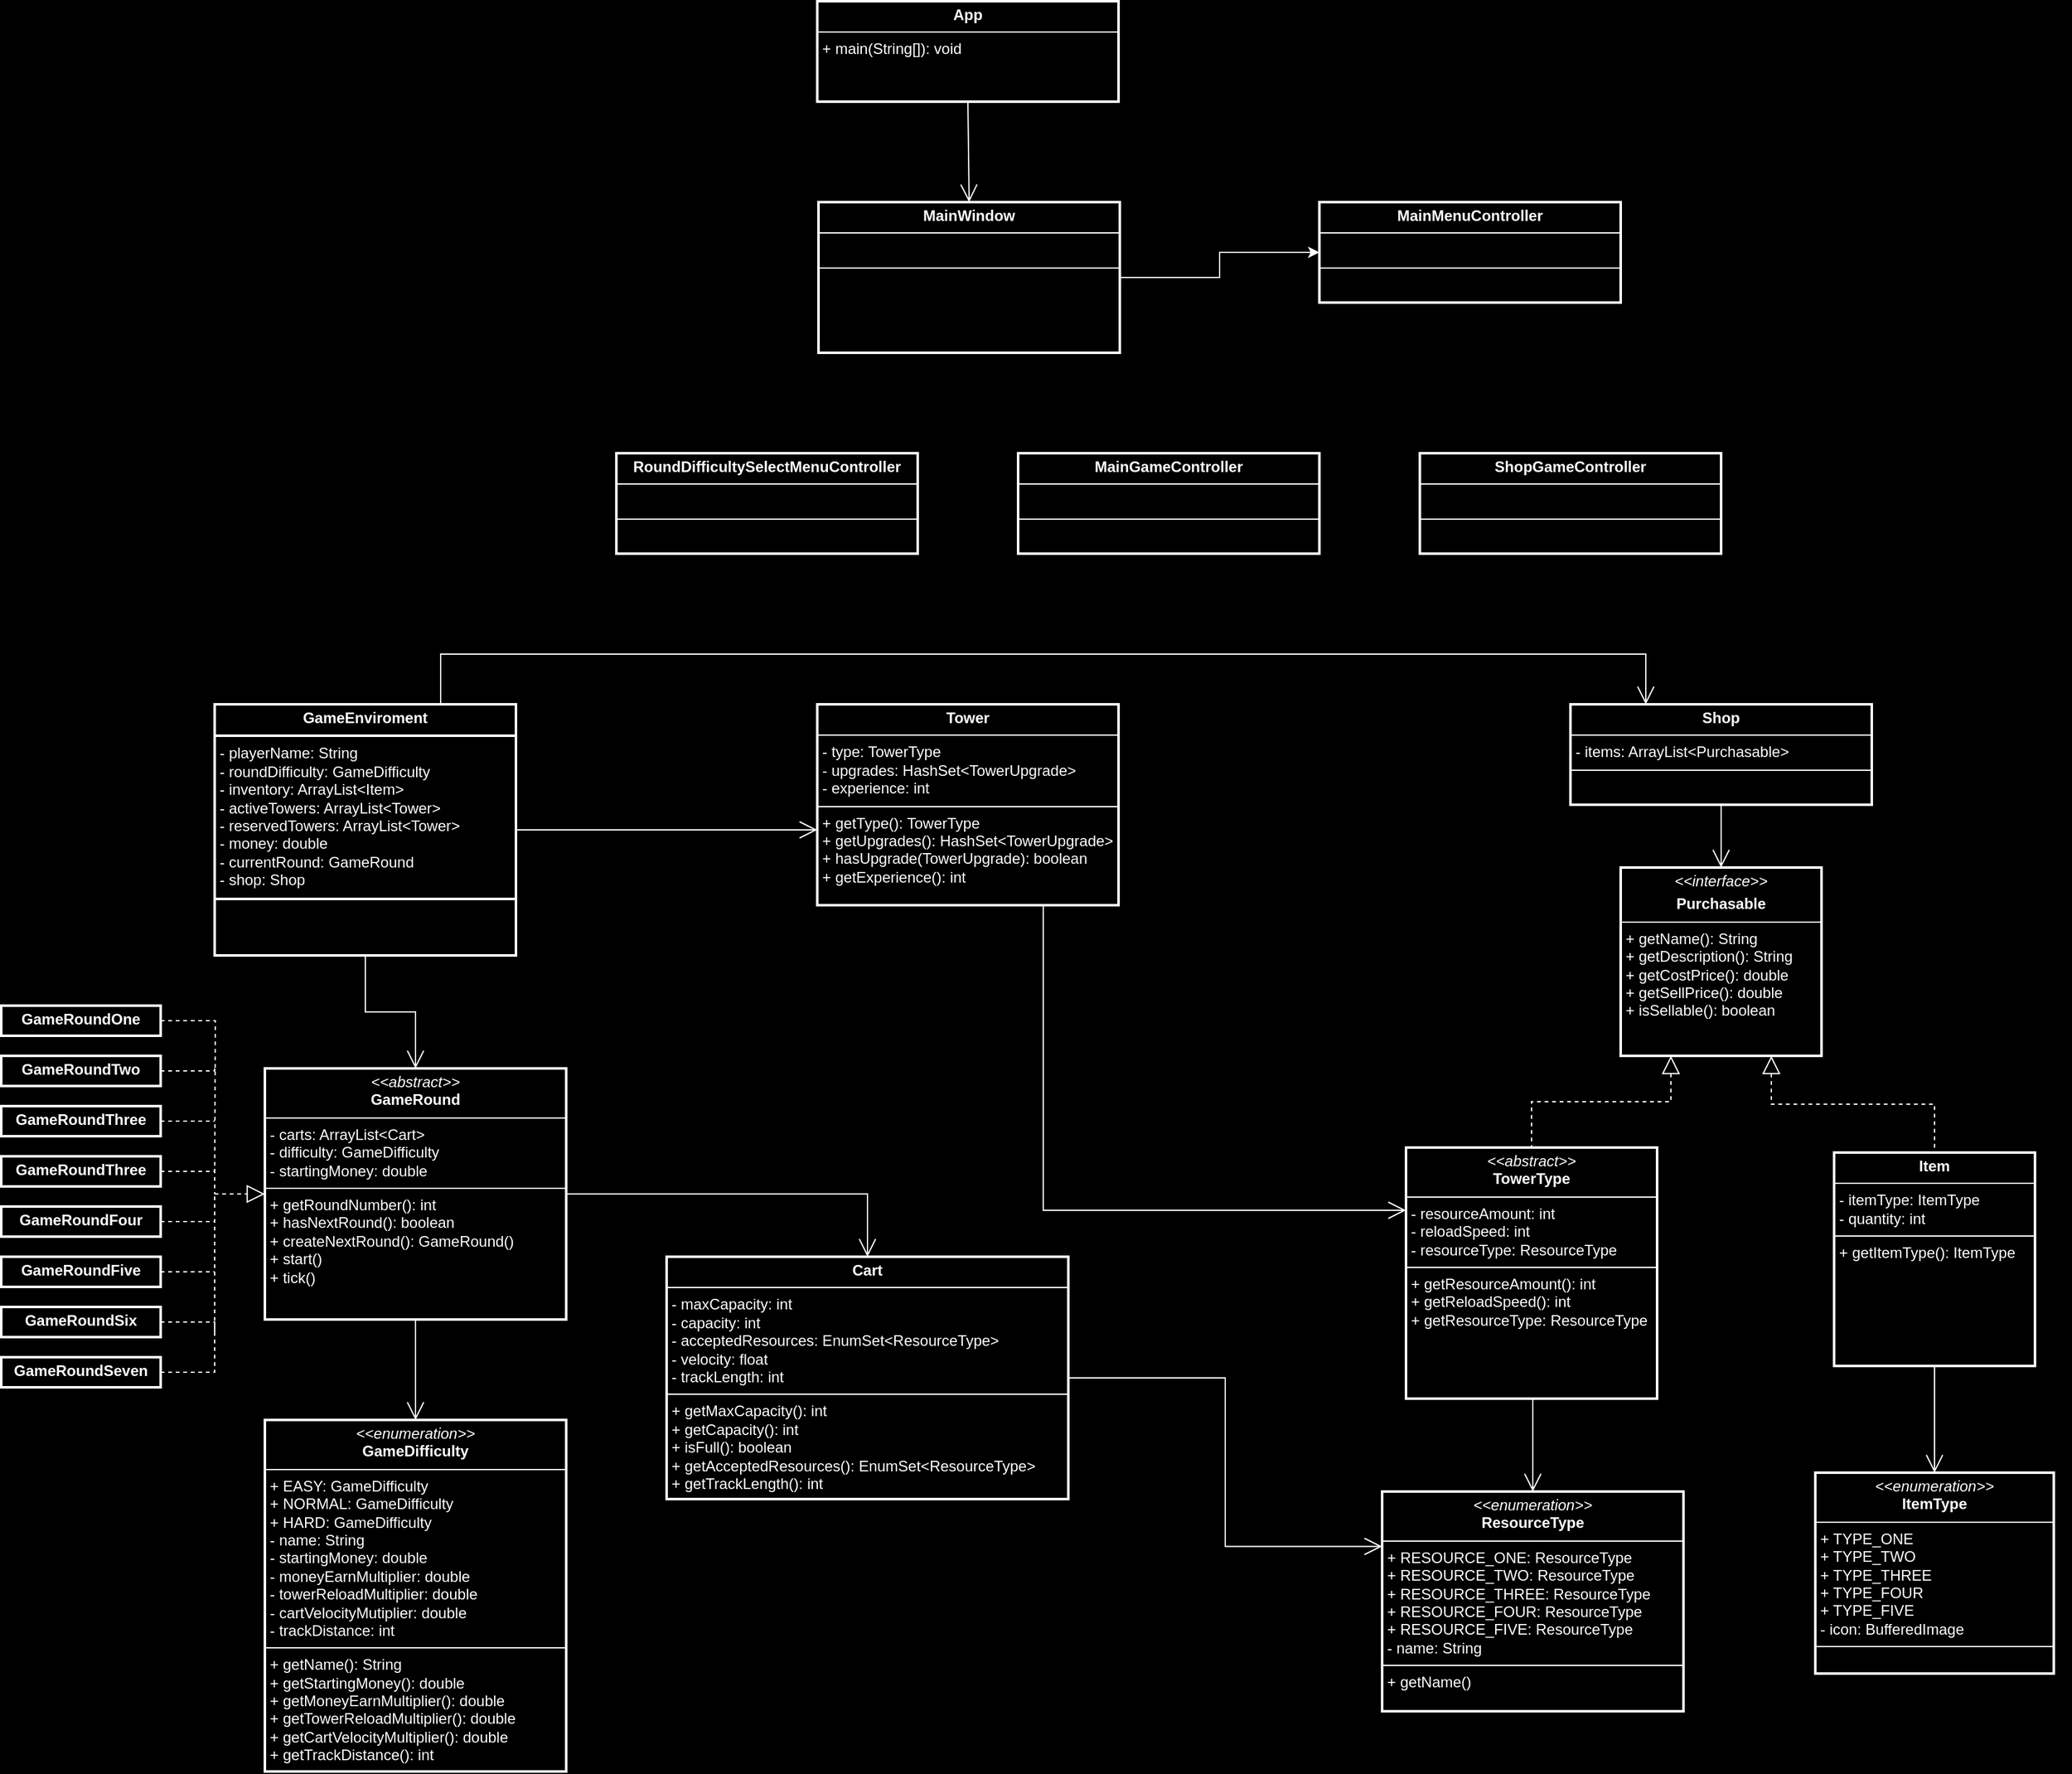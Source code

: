 <mxfile version="24.2.1" type="device">
  <diagram name="Page-1" id="peT0Tku6k0CXOl4bbgea">
    <mxGraphModel dx="1434" dy="1186" grid="1" gridSize="10" guides="0" tooltips="1" connect="1" arrows="1" fold="1" page="0" pageScale="1" pageWidth="1654" pageHeight="1169" background="#000000" math="0" shadow="0">
      <root>
        <mxCell id="0" />
        <mxCell id="1" parent="0" />
        <mxCell id="YYHcGzh3mQ78TLflmlGY-2" style="edgeStyle=orthogonalEdgeStyle;rounded=0;orthogonalLoop=1;jettySize=auto;html=1;exitX=1;exitY=0.5;exitDx=0;exitDy=0;entryX=0;entryY=0.5;entryDx=0;entryDy=0;strokeColor=#FFFFFF;" edge="1" parent="1" source="ILToKURg6AyfO6B2Wtye-4" target="fj_ThK01r2m-MzO2AXcp-57">
          <mxGeometry relative="1" as="geometry">
            <mxPoint x="1188" y="-155" as="targetPoint" />
          </mxGeometry>
        </mxCell>
        <mxCell id="ILToKURg6AyfO6B2Wtye-4" value="&lt;p style=&quot;margin:0px;margin-top:4px;text-align:center;&quot;&gt;&lt;b&gt;MainWindow&lt;/b&gt;&lt;/p&gt;&lt;hr style=&quot;border-style:solid;&quot; size=&quot;1&quot;&gt;&lt;p style=&quot;margin:0px;margin-left:4px;&quot;&gt;&lt;br&gt;&lt;/p&gt;&lt;hr style=&quot;border-style:solid;&quot; size=&quot;1&quot;&gt;&lt;p style=&quot;margin:0px;margin-left:4px;&quot;&gt;&lt;br&gt;&lt;/p&gt;" style="verticalAlign=top;align=left;overflow=fill;html=1;whiteSpace=wrap;labelBackgroundColor=none;fillColor=none;fontColor=#FFFFFF;strokeColor=#FFFFFF;strokeWidth=2;" parent="1" vertex="1">
          <mxGeometry x="841" y="-200" width="240" height="120" as="geometry" />
        </mxCell>
        <mxCell id="ILToKURg6AyfO6B2Wtye-16" value="&lt;p style=&quot;margin:0px;margin-top:4px;text-align:center;&quot;&gt;&lt;i&gt;&amp;lt;&amp;lt;abstract&amp;gt;&amp;gt;&lt;/i&gt;&lt;br&gt;&lt;b&gt;TowerType&lt;/b&gt;&lt;/p&gt;&lt;hr style=&quot;border-style:solid;&quot; size=&quot;1&quot;&gt;&lt;p style=&quot;margin: 0px 0px 0px 4px;&quot;&gt;- resourceAmount: int&lt;/p&gt;&lt;p style=&quot;margin: 0px 0px 0px 4px;&quot;&gt;- reloadSpeed: int&lt;/p&gt;&lt;p style=&quot;margin: 0px 0px 0px 4px;&quot;&gt;- resourceType: ResourceType&lt;/p&gt;&lt;hr style=&quot;border-style:solid;&quot; size=&quot;1&quot;&gt;&lt;p style=&quot;margin:0px;margin-left:4px;&quot;&gt;+ getResourceAmount(): int&lt;/p&gt;&lt;p style=&quot;margin:0px;margin-left:4px;&quot;&gt;+ getReloadSpeed(): int&lt;/p&gt;&lt;p style=&quot;margin:0px;margin-left:4px;&quot;&gt;+ getResourceType: ResourceType&lt;/p&gt;" style="verticalAlign=top;align=left;overflow=fill;html=1;whiteSpace=wrap;labelBackgroundColor=none;fillColor=none;fontColor=#FFFFFF;strokeColor=#FFFFFF;strokeWidth=2;" parent="1" vertex="1">
          <mxGeometry x="1309" y="553" width="200" height="200" as="geometry" />
        </mxCell>
        <mxCell id="ILToKURg6AyfO6B2Wtye-17" value="&lt;p style=&quot;margin:0px;margin-top:4px;text-align:center;&quot;&gt;&lt;i&gt;&amp;lt;&amp;lt;enumeration&amp;gt;&amp;gt;&lt;/i&gt;&lt;br&gt;&lt;b&gt;ResourceType&lt;/b&gt;&lt;/p&gt;&lt;hr style=&quot;border-style:solid;&quot; size=&quot;1&quot;&gt;&lt;p style=&quot;margin:0px;margin-left:4px;&quot;&gt;+ RESOURCE_ONE: ResourceType&lt;br&gt;+ RESOURCE_TWO:&amp;nbsp;&lt;span style=&quot;background-color: initial;&quot;&gt;ResourceType&lt;/span&gt;&lt;br&gt;&lt;/p&gt;&lt;p style=&quot;margin:0px;margin-left:4px;&quot;&gt;+ RESOURCE_THREE:&amp;nbsp;&lt;span style=&quot;background-color: initial;&quot;&gt;ResourceType&lt;/span&gt;&lt;br&gt;&lt;/p&gt;&lt;p style=&quot;margin:0px;margin-left:4px;&quot;&gt;+ RESOURCE_FOUR:&amp;nbsp;&lt;span style=&quot;background-color: initial;&quot;&gt;ResourceType&lt;/span&gt;&lt;br&gt;&lt;/p&gt;&lt;p style=&quot;margin:0px;margin-left:4px;&quot;&gt;+ RESOURCE_FIVE:&amp;nbsp;&lt;span style=&quot;background-color: initial;&quot;&gt;ResourceType&lt;/span&gt;&lt;br&gt;&lt;/p&gt;&lt;p style=&quot;margin:0px;margin-left:4px;&quot;&gt;- name: String&lt;/p&gt;&lt;hr style=&quot;border-style:solid;&quot; size=&quot;1&quot;&gt;&lt;p style=&quot;margin:0px;margin-left:4px;&quot;&gt;+ getName()&lt;/p&gt;" style="verticalAlign=top;align=left;overflow=fill;html=1;whiteSpace=wrap;labelBackgroundColor=none;fillColor=none;fontColor=#FFFFFF;strokeColor=#FFFFFF;strokeWidth=2;" parent="1" vertex="1">
          <mxGeometry x="1290" y="827" width="240" height="175" as="geometry" />
        </mxCell>
        <mxCell id="ILToKURg6AyfO6B2Wtye-19" value="&lt;p style=&quot;margin:0px;margin-top:4px;text-align:center;&quot;&gt;&lt;i&gt;&amp;lt;&amp;lt;&lt;/i&gt;&lt;i&gt;enumeration&lt;/i&gt;&lt;i&gt;&amp;gt;&amp;gt;&lt;/i&gt;&lt;br&gt;&lt;b&gt;GameDifficulty&lt;/b&gt;&lt;/p&gt;&lt;hr style=&quot;border-style:solid;&quot; size=&quot;1&quot;&gt;&lt;p style=&quot;margin:0px;margin-left:4px;&quot;&gt;+ EASY: GameDifficulty&lt;/p&gt;&lt;p style=&quot;margin:0px;margin-left:4px;&quot;&gt;+ NORMAL:&amp;nbsp;&lt;span style=&quot;background-color: initial;&quot;&gt;GameDifficulty&lt;/span&gt;&lt;/p&gt;&lt;p style=&quot;margin:0px;margin-left:4px;&quot;&gt;+ HARD: GameDifficulty&lt;/p&gt;&lt;p style=&quot;margin:0px;margin-left:4px;&quot;&gt;- name: String&lt;/p&gt;&lt;p style=&quot;margin:0px;margin-left:4px;&quot;&gt;- startingMoney: double&lt;/p&gt;&lt;p style=&quot;margin:0px;margin-left:4px;&quot;&gt;- moneyEarnMultiplier: double&lt;/p&gt;&lt;p style=&quot;margin:0px;margin-left:4px;&quot;&gt;- towerReloadMultiplier: double&lt;br&gt;&lt;/p&gt;&lt;p style=&quot;margin:0px;margin-left:4px;&quot;&gt;- cartVelocityMutiplier: double&lt;/p&gt;&lt;p style=&quot;margin:0px;margin-left:4px;&quot;&gt;- trackDistance: int&lt;/p&gt;&lt;hr style=&quot;border-style:solid;&quot; size=&quot;1&quot;&gt;&lt;p style=&quot;margin:0px;margin-left:4px;&quot;&gt;+ getName(): String&lt;/p&gt;&lt;p style=&quot;margin:0px;margin-left:4px;&quot;&gt;+ getStartingMoney(): double&lt;/p&gt;&lt;p style=&quot;margin:0px;margin-left:4px;&quot;&gt;+ getMoneyEarnMultiplier(): double&lt;/p&gt;&lt;p style=&quot;margin:0px;margin-left:4px;&quot;&gt;+ getTowerReloadMultiplier(): double&lt;/p&gt;&lt;p style=&quot;margin:0px;margin-left:4px;&quot;&gt;+ getCartVelocityMultiplier(): double&lt;/p&gt;&lt;p style=&quot;margin:0px;margin-left:4px;&quot;&gt;+ getTrackDistance(): int&lt;/p&gt;" style="verticalAlign=top;align=left;overflow=fill;html=1;whiteSpace=wrap;labelBackgroundColor=none;fillColor=none;fontColor=#FFFFFF;strokeColor=#FFFFFF;strokeWidth=2;" parent="1" vertex="1">
          <mxGeometry x="400" y="770" width="240" height="280" as="geometry" />
        </mxCell>
        <mxCell id="ILToKURg6AyfO6B2Wtye-20" value="&lt;p style=&quot;margin:0px;margin-top:4px;text-align:center;&quot;&gt;&lt;b&gt;Cart&lt;/b&gt;&lt;/p&gt;&lt;hr style=&quot;border-style:solid;&quot; size=&quot;1&quot;&gt;&lt;p style=&quot;margin:0px;margin-left:4px;&quot;&gt;- maxCapacity: int&lt;/p&gt;&lt;p style=&quot;margin:0px;margin-left:4px;&quot;&gt;- capacity: int&lt;/p&gt;&lt;p style=&quot;margin:0px;margin-left:4px;&quot;&gt;- acceptedResources: EnumSet&amp;lt;ResourceType&amp;gt;&lt;/p&gt;&lt;p style=&quot;margin:0px;margin-left:4px;&quot;&gt;- velocity: float&lt;/p&gt;&lt;p style=&quot;margin:0px;margin-left:4px;&quot;&gt;- trackLength: int&lt;/p&gt;&lt;hr style=&quot;border-style:solid;&quot; size=&quot;1&quot;&gt;&lt;p style=&quot;margin:0px;margin-left:4px;&quot;&gt;+ getMaxCapacity(): int&lt;/p&gt;&lt;p style=&quot;margin:0px;margin-left:4px;&quot;&gt;+ getCapacity(): int&lt;/p&gt;&lt;p style=&quot;margin:0px;margin-left:4px;&quot;&gt;+ isFull(): boolean&lt;br&gt;&lt;/p&gt;&lt;p style=&quot;margin:0px;margin-left:4px;&quot;&gt;+ getAcceptedResources(): EnumSet&amp;lt;ResourceType&amp;gt;&lt;/p&gt;&lt;p style=&quot;margin:0px;margin-left:4px;&quot;&gt;+ getTrackLength(): int&lt;/p&gt;" style="verticalAlign=top;align=left;overflow=fill;html=1;whiteSpace=wrap;labelBackgroundColor=none;fillColor=none;fontColor=#FFFFFF;strokeColor=#FFFFFF;strokeWidth=2;" parent="1" vertex="1">
          <mxGeometry x="720" y="640" width="320" height="193" as="geometry" />
        </mxCell>
        <mxCell id="ILToKURg6AyfO6B2Wtye-21" value="&lt;p style=&quot;margin: 4px 0px 0px; text-align: center; font-size: 12px;&quot;&gt;&lt;b style=&quot;font-size: 12px;&quot;&gt;GameEnviroment&lt;/b&gt;&lt;/p&gt;&lt;hr style=&quot;border-style: solid; font-size: 12px;&quot;&gt;&lt;p style=&quot;margin: 0px 0px 0px 4px; font-size: 12px;&quot;&gt;&lt;span style=&quot;background-color: initial; font-size: 12px;&quot;&gt;- playerName: String&lt;/span&gt;&lt;br style=&quot;font-size: 12px;&quot;&gt;&lt;/p&gt;&lt;p style=&quot;margin: 0px 0px 0px 4px; font-size: 12px;&quot;&gt;- roundDifficulty: GameDifficulty&lt;/p&gt;&lt;p style=&quot;margin: 0px 0px 0px 4px; font-size: 12px;&quot;&gt;- inventory: ArrayList&amp;lt;Item&amp;gt;&lt;/p&gt;&lt;p style=&quot;margin: 0px 0px 0px 4px; font-size: 12px;&quot;&gt;- activeTowers: ArrayList&amp;lt;Tower&amp;gt;&lt;/p&gt;&lt;p style=&quot;margin: 0px 0px 0px 4px; font-size: 12px;&quot;&gt;- reservedTowers: ArrayList&amp;lt;Tower&amp;gt;&lt;/p&gt;&lt;p style=&quot;margin: 0px 0px 0px 4px; font-size: 12px;&quot;&gt;- money: double&lt;/p&gt;&lt;p style=&quot;margin: 0px 0px 0px 4px; font-size: 12px;&quot;&gt;- currentRound: GameRound&lt;/p&gt;&lt;p style=&quot;margin: 0px 0px 0px 4px; font-size: 12px;&quot;&gt;- shop: Shop&lt;/p&gt;&lt;hr style=&quot;border-style: solid; font-size: 12px;&quot;&gt;&lt;p style=&quot;margin: 0px 0px 0px 4px; font-size: 12px;&quot;&gt;&lt;br&gt;&lt;/p&gt;" style="verticalAlign=top;align=left;overflow=fill;html=1;whiteSpace=wrap;labelBackgroundColor=none;fontColor=#FFFFFF;strokeColor=#FFFFFF;fillColor=none;strokeWidth=2;fontSize=12;" parent="1" vertex="1">
          <mxGeometry x="360" y="200" width="240" height="200" as="geometry" />
        </mxCell>
        <mxCell id="fj_ThK01r2m-MzO2AXcp-6" style="edgeStyle=orthogonalEdgeStyle;rounded=0;orthogonalLoop=1;jettySize=auto;html=1;exitX=1;exitY=0.5;exitDx=0;exitDy=0;" parent="1" source="ILToKURg6AyfO6B2Wtye-24" edge="1">
          <mxGeometry relative="1" as="geometry">
            <mxPoint x="1653" y="646" as="targetPoint" />
          </mxGeometry>
        </mxCell>
        <mxCell id="ILToKURg6AyfO6B2Wtye-24" value="&lt;p style=&quot;margin:0px;margin-top:4px;text-align:center;&quot;&gt;&lt;b&gt;Item&lt;/b&gt;&lt;/p&gt;&lt;hr style=&quot;border-style:solid;&quot; size=&quot;1&quot;&gt;&lt;p style=&quot;margin:0px;margin-left:4px;&quot;&gt;- itemType: ItemType&lt;/p&gt;&lt;p style=&quot;margin:0px;margin-left:4px;&quot;&gt;- quantity: int&lt;/p&gt;&lt;hr style=&quot;border-style:solid;&quot; size=&quot;1&quot;&gt;&lt;p style=&quot;margin:0px;margin-left:4px;&quot;&gt;+ getItemType(): ItemType&lt;/p&gt;" style="verticalAlign=top;align=left;overflow=fill;html=1;whiteSpace=wrap;labelBackgroundColor=none;fillColor=none;fontColor=#FFFFFF;strokeColor=#FFFFFF;strokeWidth=2;" parent="1" vertex="1">
          <mxGeometry x="1650" y="557" width="160" height="170" as="geometry" />
        </mxCell>
        <mxCell id="ILToKURg6AyfO6B2Wtye-27" value="" style="endArrow=none;dashed=1;endFill=0;endSize=12;html=1;rounded=0;exitX=0.75;exitY=1;exitDx=0;exitDy=0;entryX=0.5;entryY=0;entryDx=0;entryDy=0;labelBackgroundColor=none;fontColor=#FFFFFF;strokeColor=#FFFFFF;edgeStyle=orthogonalEdgeStyle;startArrow=block;startFill=0;startSize=12;" parent="1" source="ILToKURg6AyfO6B2Wtye-42" target="ILToKURg6AyfO6B2Wtye-24" edge="1">
          <mxGeometry width="160" relative="1" as="geometry">
            <mxPoint x="1520.5" y="530" as="sourcePoint" />
            <mxPoint x="1173" y="380" as="targetPoint" />
          </mxGeometry>
        </mxCell>
        <mxCell id="ILToKURg6AyfO6B2Wtye-31" value="&lt;p style=&quot;margin:0px;margin-top:4px;text-align:center;&quot;&gt;&lt;i&gt;&amp;lt;&amp;lt;&lt;/i&gt;&lt;i&gt;enumeration&lt;/i&gt;&lt;i&gt;&amp;gt;&amp;gt;&lt;/i&gt;&lt;br&gt;&lt;b&gt;ItemType&lt;/b&gt;&lt;/p&gt;&lt;hr style=&quot;border-style:solid;&quot; size=&quot;1&quot;&gt;&lt;p style=&quot;margin:0px;margin-left:4px;&quot;&gt;+ TYPE_ONE&lt;br&gt;+ TYPE_TWO&lt;/p&gt;&lt;p style=&quot;margin:0px;margin-left:4px;&quot;&gt;+ TYPE_THREE&lt;/p&gt;&lt;p style=&quot;margin:0px;margin-left:4px;&quot;&gt;+ TYPE_FOUR&lt;/p&gt;&lt;p style=&quot;margin:0px;margin-left:4px;&quot;&gt;+ TYPE_FIVE&lt;/p&gt;&lt;p style=&quot;margin:0px;margin-left:4px;&quot;&gt;- icon: BufferedImage&lt;/p&gt;&lt;hr style=&quot;border-style:solid;&quot; size=&quot;1&quot;&gt;&lt;p style=&quot;margin:0px;margin-left:4px;&quot;&gt;&lt;br&gt;&lt;/p&gt;" style="verticalAlign=top;align=left;overflow=fill;html=1;whiteSpace=wrap;labelBackgroundColor=none;fillColor=none;fontColor=#FFFFFF;strokeColor=#FFFFFF;strokeWidth=2;" parent="1" vertex="1">
          <mxGeometry x="1635" y="812" width="190" height="160" as="geometry" />
        </mxCell>
        <mxCell id="ILToKURg6AyfO6B2Wtye-40" value="&lt;p style=&quot;margin:0px;margin-top:4px;text-align:center;&quot;&gt;&lt;b&gt;Tower&lt;/b&gt;&lt;/p&gt;&lt;hr style=&quot;border-style:solid;&quot; size=&quot;1&quot;&gt;&lt;p style=&quot;margin:0px;margin-left:4px;&quot;&gt;- type: TowerType&lt;/p&gt;&lt;p style=&quot;margin:0px;margin-left:4px;&quot;&gt;- upgrades: HashSet&amp;lt;TowerUpgrade&amp;gt;&lt;/p&gt;&lt;p style=&quot;margin:0px;margin-left:4px;&quot;&gt;- experience: int&lt;/p&gt;&lt;hr style=&quot;border-style:solid;&quot; size=&quot;1&quot;&gt;&lt;p style=&quot;margin:0px;margin-left:4px;&quot;&gt;+ getType(): TowerType&lt;/p&gt;&lt;p style=&quot;margin:0px;margin-left:4px;&quot;&gt;+ getUpgrades(): HashSet&amp;lt;TowerUpgrade&amp;gt;&lt;/p&gt;&lt;p style=&quot;margin:0px;margin-left:4px;&quot;&gt;+ hasUpgrade(TowerUpgrade): boolean&lt;/p&gt;&lt;p style=&quot;margin:0px;margin-left:4px;&quot;&gt;+ getExperience(): int&lt;/p&gt;" style="verticalAlign=top;align=left;overflow=fill;html=1;whiteSpace=wrap;labelBackgroundColor=none;fillColor=none;fontColor=#FFFFFF;strokeColor=#FFFFFF;strokeWidth=2;" parent="1" vertex="1">
          <mxGeometry x="840" y="200" width="240" height="160" as="geometry" />
        </mxCell>
        <mxCell id="ILToKURg6AyfO6B2Wtye-42" value="&lt;p style=&quot;margin:0px;margin-top:4px;text-align:center;&quot;&gt;&lt;i style=&quot;background-color: initial;&quot;&gt;&amp;lt;&amp;lt;interface&amp;gt;&amp;gt;&lt;/i&gt;&lt;/p&gt;&lt;p style=&quot;margin:0px;margin-top:4px;text-align:center;&quot;&gt;&lt;b&gt;Purchasable&lt;/b&gt;&lt;i style=&quot;background-color: initial;&quot;&gt;&lt;br&gt;&lt;/i&gt;&lt;/p&gt;&lt;hr style=&quot;border-style:solid;&quot; size=&quot;1&quot;&gt;&lt;div style=&quot;height:2px;&quot;&gt;&lt;p style=&quot;margin: 0px 0px 0px 4px;&quot;&gt;+ getName(): String&lt;/p&gt;&lt;p style=&quot;margin: 0px 0px 0px 4px;&quot;&gt;+ getDescription(): String&lt;/p&gt;&lt;p style=&quot;margin: 0px 0px 0px 4px;&quot;&gt;+ getCostPrice(): double&lt;/p&gt;&lt;p style=&quot;margin: 0px 0px 0px 4px;&quot;&gt;+ getSellPrice(): double&lt;/p&gt;&lt;p style=&quot;margin: 0px 0px 0px 4px;&quot;&gt;+ isSellable(): boolean&lt;/p&gt;&lt;/div&gt;" style="verticalAlign=top;align=left;overflow=fill;html=1;whiteSpace=wrap;labelBackgroundColor=none;fillColor=none;fontColor=#FFFFFF;strokeColor=#FFFFFF;strokeWidth=2;" parent="1" vertex="1">
          <mxGeometry x="1480" y="330" width="160" height="150" as="geometry" />
        </mxCell>
        <mxCell id="fj_ThK01r2m-MzO2AXcp-4" value="&lt;p style=&quot;margin:0px;margin-top:4px;text-align:center;&quot;&gt;&lt;i&gt;&amp;lt;&amp;lt;abstract&amp;gt;&amp;gt;&lt;/i&gt;&lt;br&gt;&lt;b&gt;GameRound&lt;/b&gt;&lt;/p&gt;&lt;hr style=&quot;border-style:solid;&quot; size=&quot;1&quot;&gt;&lt;p style=&quot;margin: 0px 0px 0px 4px;&quot;&gt;- carts: ArrayList&amp;lt;Cart&amp;gt;&lt;br&gt;&lt;/p&gt;&lt;p style=&quot;margin: 0px 0px 0px 4px;&quot;&gt;- difficulty: GameDifficulty&lt;/p&gt;&lt;p style=&quot;margin: 0px 0px 0px 4px;&quot;&gt;- startingMoney: double&lt;/p&gt;&lt;hr style=&quot;border-style:solid;&quot; size=&quot;1&quot;&gt;&lt;p style=&quot;margin:0px;margin-left:4px;&quot;&gt;+ getRoundNumber(): int&lt;br&gt;&lt;/p&gt;&lt;p style=&quot;margin:0px;margin-left:4px;&quot;&gt;+ hasNextRound(): boolean&lt;/p&gt;&lt;p style=&quot;margin:0px;margin-left:4px;&quot;&gt;+ createNextRound(): GameRound()&lt;/p&gt;&lt;p style=&quot;margin:0px;margin-left:4px;&quot;&gt;+ start()&lt;/p&gt;&lt;p style=&quot;margin:0px;margin-left:4px;&quot;&gt;+ tick()&amp;nbsp;&lt;/p&gt;" style="verticalAlign=top;align=left;overflow=fill;html=1;whiteSpace=wrap;labelBackgroundColor=none;fillColor=none;fontColor=#FFFFFF;strokeColor=#FFFFFF;strokeWidth=2;" parent="1" vertex="1">
          <mxGeometry x="400" y="490" width="240" height="200" as="geometry" />
        </mxCell>
        <mxCell id="fj_ThK01r2m-MzO2AXcp-9" value="" style="edgeStyle=segmentEdgeStyle;endArrow=classic;html=1;curved=0;rounded=0;endSize=8;startSize=8;" parent="1" edge="1">
          <mxGeometry width="50" height="50" relative="1" as="geometry">
            <mxPoint x="556" y="676" as="sourcePoint" />
            <mxPoint x="606" y="626" as="targetPoint" />
          </mxGeometry>
        </mxCell>
        <mxCell id="fj_ThK01r2m-MzO2AXcp-23" value="" style="endArrow=none;dashed=1;endFill=0;endSize=12;html=1;rounded=0;strokeColor=#FFFFFF;align=center;verticalAlign=middle;fontFamily=Helvetica;fontSize=11;fontColor=default;labelBackgroundColor=default;exitX=0.25;exitY=1;exitDx=0;exitDy=0;entryX=0.5;entryY=0;entryDx=0;entryDy=0;edgeStyle=orthogonalEdgeStyle;startArrow=block;startFill=0;startSize=12;" parent="1" source="ILToKURg6AyfO6B2Wtye-42" target="ILToKURg6AyfO6B2Wtye-16" edge="1">
          <mxGeometry width="160" relative="1" as="geometry">
            <mxPoint x="1094" y="521" as="sourcePoint" />
            <mxPoint x="1254" y="521" as="targetPoint" />
          </mxGeometry>
        </mxCell>
        <mxCell id="fj_ThK01r2m-MzO2AXcp-26" value="" style="endArrow=open;endFill=1;endSize=12;html=1;rounded=0;strokeColor=#FFFFFF;align=center;verticalAlign=middle;fontFamily=Helvetica;fontSize=11;fontColor=default;labelBackgroundColor=default;edgeStyle=segmentEdgeStyle;curved=0;exitX=0.5;exitY=1;exitDx=0;exitDy=0;entryX=0.5;entryY=0;entryDx=0;entryDy=0;" parent="1" source="ILToKURg6AyfO6B2Wtye-16" target="ILToKURg6AyfO6B2Wtye-17" edge="1">
          <mxGeometry width="160" relative="1" as="geometry">
            <mxPoint x="1094" y="721" as="sourcePoint" />
            <mxPoint x="1254" y="721" as="targetPoint" />
          </mxGeometry>
        </mxCell>
        <mxCell id="fj_ThK01r2m-MzO2AXcp-27" value="" style="endArrow=open;endFill=1;endSize=12;html=1;rounded=0;strokeColor=#FFFFFF;align=center;verticalAlign=middle;fontFamily=Helvetica;fontSize=11;fontColor=default;labelBackgroundColor=default;edgeStyle=segmentEdgeStyle;curved=0;entryX=0.5;entryY=0;entryDx=0;entryDy=0;exitX=0.5;exitY=1;exitDx=0;exitDy=0;" parent="1" source="ILToKURg6AyfO6B2Wtye-24" target="ILToKURg6AyfO6B2Wtye-31" edge="1">
          <mxGeometry width="160" relative="1" as="geometry">
            <mxPoint x="1094" y="721" as="sourcePoint" />
            <mxPoint x="1254" y="721" as="targetPoint" />
          </mxGeometry>
        </mxCell>
        <mxCell id="fj_ThK01r2m-MzO2AXcp-33" value="&lt;p style=&quot;margin:0px;margin-top:4px;text-align:center;&quot;&gt;&lt;b&gt;GameRoundOne&lt;/b&gt;&lt;/p&gt;&lt;p style=&quot;margin:0px;margin-left:4px;&quot;&gt;&lt;br&gt;&lt;/p&gt;" style="verticalAlign=top;align=left;overflow=fill;html=1;whiteSpace=wrap;labelBackgroundColor=none;fillColor=none;fontColor=#FFFFFF;strokeColor=#FFFFFF;strokeWidth=2;" parent="1" vertex="1">
          <mxGeometry x="190" y="440" width="127" height="24" as="geometry" />
        </mxCell>
        <mxCell id="fj_ThK01r2m-MzO2AXcp-34" value="&lt;p style=&quot;margin:0px;margin-top:4px;text-align:center;&quot;&gt;&lt;b&gt;GameRoundTwo&lt;/b&gt;&lt;/p&gt;&lt;p style=&quot;margin:0px;margin-left:4px;&quot;&gt;&lt;br&gt;&lt;/p&gt;" style="verticalAlign=top;align=left;overflow=fill;html=1;whiteSpace=wrap;labelBackgroundColor=none;fillColor=none;fontColor=#FFFFFF;strokeColor=#FFFFFF;strokeWidth=2;" parent="1" vertex="1">
          <mxGeometry x="190" y="480" width="127" height="24" as="geometry" />
        </mxCell>
        <mxCell id="fj_ThK01r2m-MzO2AXcp-35" value="&lt;p style=&quot;margin:0px;margin-top:4px;text-align:center;&quot;&gt;&lt;b&gt;GameRoundThree&lt;/b&gt;&lt;/p&gt;&lt;p style=&quot;margin:0px;margin-left:4px;&quot;&gt;&lt;br&gt;&lt;/p&gt;" style="verticalAlign=top;align=left;overflow=fill;html=1;whiteSpace=wrap;labelBackgroundColor=none;fillColor=none;fontColor=#FFFFFF;strokeColor=#FFFFFF;strokeWidth=2;" parent="1" vertex="1">
          <mxGeometry x="190" y="520" width="127" height="24" as="geometry" />
        </mxCell>
        <mxCell id="fj_ThK01r2m-MzO2AXcp-37" value="&lt;p style=&quot;margin:0px;margin-top:4px;text-align:center;&quot;&gt;&lt;b&gt;GameRoundThree&lt;/b&gt;&lt;/p&gt;&lt;p style=&quot;margin:0px;margin-left:4px;&quot;&gt;&lt;br&gt;&lt;/p&gt;" style="verticalAlign=top;align=left;overflow=fill;html=1;whiteSpace=wrap;labelBackgroundColor=none;fillColor=none;fontColor=#FFFFFF;strokeColor=#FFFFFF;strokeWidth=2;" parent="1" vertex="1">
          <mxGeometry x="190" y="560" width="127" height="24" as="geometry" />
        </mxCell>
        <mxCell id="fj_ThK01r2m-MzO2AXcp-38" value="&lt;p style=&quot;margin:0px;margin-top:4px;text-align:center;&quot;&gt;&lt;b&gt;GameRoundFour&lt;/b&gt;&lt;/p&gt;&lt;p style=&quot;margin:0px;margin-left:4px;&quot;&gt;&lt;br&gt;&lt;/p&gt;" style="verticalAlign=top;align=left;overflow=fill;html=1;whiteSpace=wrap;labelBackgroundColor=none;fillColor=none;fontColor=#FFFFFF;strokeColor=#FFFFFF;strokeWidth=2;" parent="1" vertex="1">
          <mxGeometry x="190" y="600" width="127" height="24" as="geometry" />
        </mxCell>
        <mxCell id="fj_ThK01r2m-MzO2AXcp-39" value="&lt;p style=&quot;margin:0px;margin-top:4px;text-align:center;&quot;&gt;&lt;b&gt;GameRoundSix&lt;/b&gt;&lt;/p&gt;&lt;p style=&quot;margin:0px;margin-left:4px;&quot;&gt;&lt;br&gt;&lt;/p&gt;" style="verticalAlign=top;align=left;overflow=fill;html=1;whiteSpace=wrap;labelBackgroundColor=none;fillColor=none;fontColor=#FFFFFF;strokeColor=#FFFFFF;strokeWidth=2;" parent="1" vertex="1">
          <mxGeometry x="190" y="680" width="127" height="24" as="geometry" />
        </mxCell>
        <mxCell id="fj_ThK01r2m-MzO2AXcp-40" value="&lt;p style=&quot;margin:0px;margin-top:4px;text-align:center;&quot;&gt;&lt;b&gt;GameRoundFive&lt;/b&gt;&lt;/p&gt;&lt;p style=&quot;margin:0px;margin-left:4px;&quot;&gt;&lt;br&gt;&lt;/p&gt;" style="verticalAlign=top;align=left;overflow=fill;html=1;whiteSpace=wrap;labelBackgroundColor=none;fillColor=none;fontColor=#FFFFFF;strokeColor=#FFFFFF;strokeWidth=2;" parent="1" vertex="1">
          <mxGeometry x="190" y="640" width="127" height="24" as="geometry" />
        </mxCell>
        <mxCell id="fj_ThK01r2m-MzO2AXcp-41" value="&lt;p style=&quot;margin:0px;margin-top:4px;text-align:center;&quot;&gt;&lt;b&gt;GameRoundSeven&lt;/b&gt;&lt;/p&gt;&lt;p style=&quot;margin:0px;margin-left:4px;&quot;&gt;&lt;br&gt;&lt;/p&gt;" style="verticalAlign=top;align=left;overflow=fill;html=1;whiteSpace=wrap;labelBackgroundColor=none;fillColor=none;fontColor=#FFFFFF;strokeColor=#FFFFFF;strokeWidth=2;" parent="1" vertex="1">
          <mxGeometry x="190" y="720" width="127" height="24" as="geometry" />
        </mxCell>
        <mxCell id="fj_ThK01r2m-MzO2AXcp-51" value="" style="endArrow=open;endFill=1;endSize=12;html=1;rounded=0;strokeColor=#FFFFFF;align=center;verticalAlign=middle;fontFamily=Helvetica;fontSize=11;fontColor=default;labelBackgroundColor=default;edgeStyle=segmentEdgeStyle;curved=0;exitX=0.5;exitY=1;exitDx=0;exitDy=0;entryX=0.5;entryY=0;entryDx=0;entryDy=0;" parent="1" source="fj_ThK01r2m-MzO2AXcp-4" target="ILToKURg6AyfO6B2Wtye-19" edge="1">
          <mxGeometry width="160" relative="1" as="geometry">
            <mxPoint x="390" y="870" as="sourcePoint" />
            <mxPoint x="550" y="870" as="targetPoint" />
          </mxGeometry>
        </mxCell>
        <mxCell id="fj_ThK01r2m-MzO2AXcp-53" value="" style="endArrow=open;endFill=1;endSize=12;html=1;rounded=0;strokeColor=#FFFFFF;align=center;verticalAlign=middle;fontFamily=Helvetica;fontSize=11;fontColor=default;labelBackgroundColor=default;edgeStyle=segmentEdgeStyle;curved=0;entryX=0.5;entryY=0;entryDx=0;entryDy=0;" parent="1" target="ILToKURg6AyfO6B2Wtye-20" edge="1">
          <mxGeometry width="160" relative="1" as="geometry">
            <mxPoint x="640" y="590" as="sourcePoint" />
            <mxPoint x="530" y="780" as="targetPoint" />
          </mxGeometry>
        </mxCell>
        <mxCell id="fj_ThK01r2m-MzO2AXcp-55" value="&lt;p style=&quot;margin:0px;margin-top:4px;text-align:center;&quot;&gt;&lt;b&gt;RoundDifficultySelectMenuController&lt;/b&gt;&lt;/p&gt;&lt;hr style=&quot;border-style:solid;&quot; size=&quot;1&quot;&gt;&lt;p style=&quot;margin:0px;margin-left:4px;&quot;&gt;&lt;br&gt;&lt;/p&gt;&lt;hr style=&quot;border-style:solid;&quot; size=&quot;1&quot;&gt;&lt;p style=&quot;margin:0px;margin-left:4px;&quot;&gt;&lt;br&gt;&lt;/p&gt;" style="verticalAlign=top;align=left;overflow=fill;html=1;whiteSpace=wrap;labelBackgroundColor=none;fillColor=none;fontColor=#FFFFFF;strokeColor=#FFFFFF;strokeWidth=2;" parent="1" vertex="1">
          <mxGeometry x="680" width="240" height="80" as="geometry" />
        </mxCell>
        <mxCell id="fj_ThK01r2m-MzO2AXcp-57" value="&lt;p style=&quot;margin:0px;margin-top:4px;text-align:center;&quot;&gt;&lt;b&gt;MainMenuController&lt;/b&gt;&lt;/p&gt;&lt;hr style=&quot;border-style:solid;&quot; size=&quot;1&quot;&gt;&lt;p style=&quot;margin:0px;margin-left:4px;&quot;&gt;&lt;br&gt;&lt;/p&gt;&lt;hr style=&quot;border-style:solid;&quot; size=&quot;1&quot;&gt;&lt;p style=&quot;margin:0px;margin-left:4px;&quot;&gt;&lt;br&gt;&lt;/p&gt;" style="verticalAlign=top;align=left;overflow=fill;html=1;whiteSpace=wrap;labelBackgroundColor=none;fillColor=none;fontColor=#FFFFFF;strokeColor=#FFFFFF;strokeWidth=2;" parent="1" vertex="1">
          <mxGeometry x="1240" y="-200" width="240" height="80" as="geometry" />
        </mxCell>
        <mxCell id="fj_ThK01r2m-MzO2AXcp-58" value="&lt;p style=&quot;margin:0px;margin-top:4px;text-align:center;&quot;&gt;&lt;b&gt;App&lt;/b&gt;&lt;/p&gt;&lt;hr style=&quot;border-style:solid;&quot; size=&quot;1&quot;&gt;&lt;p style=&quot;margin:0px;margin-left:4px;&quot;&gt;+ main(String[]): void&lt;/p&gt;" style="verticalAlign=top;align=left;overflow=fill;html=1;whiteSpace=wrap;labelBackgroundColor=none;fillColor=none;fontColor=#FFFFFF;strokeColor=#FFFFFF;strokeWidth=2;" parent="1" vertex="1">
          <mxGeometry x="840" y="-360" width="240" height="80" as="geometry" />
        </mxCell>
        <mxCell id="fj_ThK01r2m-MzO2AXcp-61" value="&lt;p style=&quot;margin:0px;margin-top:4px;text-align:center;&quot;&gt;&lt;b&gt;MainGameController&lt;/b&gt;&lt;/p&gt;&lt;hr style=&quot;border-style:solid;&quot; size=&quot;1&quot;&gt;&lt;p style=&quot;margin:0px;margin-left:4px;&quot;&gt;&lt;br&gt;&lt;/p&gt;&lt;hr style=&quot;border-style:solid;&quot; size=&quot;1&quot;&gt;&lt;p style=&quot;margin:0px;margin-left:4px;&quot;&gt;&lt;br&gt;&lt;/p&gt;" style="verticalAlign=top;align=left;overflow=fill;html=1;whiteSpace=wrap;labelBackgroundColor=none;fillColor=none;fontColor=#FFFFFF;strokeColor=#FFFFFF;strokeWidth=2;" parent="1" vertex="1">
          <mxGeometry x="1000" width="240" height="80" as="geometry" />
        </mxCell>
        <mxCell id="fj_ThK01r2m-MzO2AXcp-62" value="&lt;p style=&quot;margin:0px;margin-top:4px;text-align:center;&quot;&gt;&lt;b&gt;ShopGameController&lt;/b&gt;&lt;/p&gt;&lt;hr style=&quot;border-style:solid;&quot; size=&quot;1&quot;&gt;&lt;p style=&quot;margin:0px;margin-left:4px;&quot;&gt;&lt;br&gt;&lt;/p&gt;&lt;hr style=&quot;border-style:solid;&quot; size=&quot;1&quot;&gt;&lt;p style=&quot;margin:0px;margin-left:4px;&quot;&gt;&lt;br&gt;&lt;/p&gt;" style="verticalAlign=top;align=left;overflow=fill;html=1;whiteSpace=wrap;labelBackgroundColor=none;fillColor=none;fontColor=#FFFFFF;strokeColor=#FFFFFF;strokeWidth=2;" parent="1" vertex="1">
          <mxGeometry x="1320" width="240" height="80" as="geometry" />
        </mxCell>
        <mxCell id="fj_ThK01r2m-MzO2AXcp-63" value="&lt;p style=&quot;margin:0px;margin-top:4px;text-align:center;&quot;&gt;&lt;b&gt;Shop&lt;/b&gt;&lt;/p&gt;&lt;hr style=&quot;border-style:solid;&quot; size=&quot;1&quot;&gt;&lt;p style=&quot;margin:0px;margin-left:4px;&quot;&gt;- items: ArrayList&amp;lt;Purchasable&amp;gt;&lt;br&gt;&lt;/p&gt;&lt;hr style=&quot;border-style:solid;&quot; size=&quot;1&quot;&gt;&lt;p style=&quot;margin:0px;margin-left:4px;&quot;&gt;&lt;br&gt;&lt;/p&gt;" style="verticalAlign=top;align=left;overflow=fill;html=1;whiteSpace=wrap;labelBackgroundColor=none;fillColor=none;fontColor=#FFFFFF;strokeColor=#FFFFFF;strokeWidth=2;" parent="1" vertex="1">
          <mxGeometry x="1440" y="200" width="240" height="80" as="geometry" />
        </mxCell>
        <mxCell id="fj_ThK01r2m-MzO2AXcp-64" value="" style="endArrow=open;endFill=1;endSize=12;html=1;rounded=0;strokeColor=#FFFFFF;align=center;verticalAlign=middle;fontFamily=Helvetica;fontSize=11;fontColor=default;labelBackgroundColor=default;edgeStyle=segmentEdgeStyle;curved=0;exitX=1;exitY=0.5;exitDx=0;exitDy=0;" parent="1" source="ILToKURg6AyfO6B2Wtye-21" edge="1">
          <mxGeometry width="160" relative="1" as="geometry">
            <mxPoint x="920" y="350" as="sourcePoint" />
            <mxPoint x="840" y="300" as="targetPoint" />
          </mxGeometry>
        </mxCell>
        <mxCell id="fj_ThK01r2m-MzO2AXcp-65" value="" style="endArrow=open;endFill=1;endSize=12;html=1;rounded=0;strokeColor=#FFFFFF;align=center;verticalAlign=middle;fontFamily=Helvetica;fontSize=11;fontColor=default;labelBackgroundColor=default;exitX=0.75;exitY=1;exitDx=0;exitDy=0;entryX=0;entryY=0.25;entryDx=0;entryDy=0;edgeStyle=orthogonalEdgeStyle;" parent="1" source="ILToKURg6AyfO6B2Wtye-40" target="ILToKURg6AyfO6B2Wtye-16" edge="1">
          <mxGeometry width="160" relative="1" as="geometry">
            <mxPoint x="920" y="350" as="sourcePoint" />
            <mxPoint x="1080" y="350" as="targetPoint" />
          </mxGeometry>
        </mxCell>
        <mxCell id="fj_ThK01r2m-MzO2AXcp-66" value="" style="endArrow=open;endFill=1;endSize=12;html=1;rounded=0;strokeColor=#FFFFFF;align=center;verticalAlign=middle;fontFamily=Helvetica;fontSize=11;fontColor=default;labelBackgroundColor=default;edgeStyle=segmentEdgeStyle;curved=0;exitX=0.5;exitY=1;exitDx=0;exitDy=0;entryX=0.5;entryY=0;entryDx=0;entryDy=0;" parent="1" source="fj_ThK01r2m-MzO2AXcp-63" target="ILToKURg6AyfO6B2Wtye-42" edge="1">
          <mxGeometry width="160" relative="1" as="geometry">
            <mxPoint x="1110" y="470" as="sourcePoint" />
            <mxPoint x="1270" y="470" as="targetPoint" />
          </mxGeometry>
        </mxCell>
        <mxCell id="fj_ThK01r2m-MzO2AXcp-67" value="" style="endArrow=open;endFill=1;endSize=12;html=1;rounded=0;strokeColor=#FFFFFF;align=center;verticalAlign=middle;fontFamily=Helvetica;fontSize=11;fontColor=default;labelBackgroundColor=default;edgeStyle=elbowEdgeStyle;exitX=0.75;exitY=0;exitDx=0;exitDy=0;entryX=0.25;entryY=0;entryDx=0;entryDy=0;elbow=vertical;" parent="1" source="ILToKURg6AyfO6B2Wtye-21" target="fj_ThK01r2m-MzO2AXcp-63" edge="1">
          <mxGeometry width="160" relative="1" as="geometry">
            <mxPoint x="840" y="470" as="sourcePoint" />
            <mxPoint x="1000" y="470" as="targetPoint" />
            <Array as="points">
              <mxPoint x="1030" y="160" />
            </Array>
          </mxGeometry>
        </mxCell>
        <mxCell id="fj_ThK01r2m-MzO2AXcp-68" value="" style="endArrow=open;endFill=1;endSize=12;html=1;rounded=0;strokeColor=#FFFFFF;align=center;verticalAlign=middle;fontFamily=Helvetica;fontSize=11;fontColor=default;labelBackgroundColor=default;edgeStyle=elbowEdgeStyle;exitX=1;exitY=0.5;exitDx=0;exitDy=0;entryX=0;entryY=0.25;entryDx=0;entryDy=0;" parent="1" source="ILToKURg6AyfO6B2Wtye-20" target="ILToKURg6AyfO6B2Wtye-17" edge="1">
          <mxGeometry width="160" relative="1" as="geometry">
            <mxPoint x="970" y="890" as="sourcePoint" />
            <mxPoint x="1130" y="890" as="targetPoint" />
          </mxGeometry>
        </mxCell>
        <mxCell id="fj_ThK01r2m-MzO2AXcp-69" value="" style="endArrow=open;endFill=1;endSize=12;html=1;rounded=0;strokeColor=#FFFFFF;align=center;verticalAlign=middle;fontFamily=Helvetica;fontSize=11;fontColor=default;labelBackgroundColor=default;edgeStyle=elbowEdgeStyle;exitX=0.5;exitY=1;exitDx=0;exitDy=0;entryX=0.5;entryY=0;entryDx=0;entryDy=0;elbow=vertical;" parent="1" source="ILToKURg6AyfO6B2Wtye-21" target="fj_ThK01r2m-MzO2AXcp-4" edge="1">
          <mxGeometry width="160" relative="1" as="geometry">
            <mxPoint x="580" y="580" as="sourcePoint" />
            <mxPoint x="740" y="580" as="targetPoint" />
          </mxGeometry>
        </mxCell>
        <mxCell id="fj_ThK01r2m-MzO2AXcp-75" value="" style="endArrow=block;dashed=1;endFill=0;endSize=12;html=1;rounded=0;strokeColor=#FFFFFF;align=center;verticalAlign=middle;fontFamily=Helvetica;fontSize=11;fontColor=default;labelBackgroundColor=default;entryX=0;entryY=0.5;entryDx=0;entryDy=0;" parent="1" target="fj_ThK01r2m-MzO2AXcp-4" edge="1">
          <mxGeometry width="160" relative="1" as="geometry">
            <mxPoint x="360" y="590" as="sourcePoint" />
            <mxPoint x="470" y="580" as="targetPoint" />
          </mxGeometry>
        </mxCell>
        <mxCell id="fj_ThK01r2m-MzO2AXcp-76" value="" style="endArrow=none;dashed=1;endFill=0;endSize=12;html=1;rounded=0;strokeColor=#FFFFFF;align=center;verticalAlign=middle;fontFamily=Helvetica;fontSize=11;fontColor=default;labelBackgroundColor=default;exitX=1;exitY=0.5;exitDx=0;exitDy=0;edgeStyle=orthogonalEdgeStyle;" parent="1" source="fj_ThK01r2m-MzO2AXcp-33" edge="1">
          <mxGeometry width="160" relative="1" as="geometry">
            <mxPoint x="310" y="580" as="sourcePoint" />
            <mxPoint x="360" y="590" as="targetPoint" />
          </mxGeometry>
        </mxCell>
        <mxCell id="fj_ThK01r2m-MzO2AXcp-79" value="" style="endArrow=none;dashed=1;endFill=0;endSize=12;html=1;rounded=0;strokeColor=#FFFFFF;align=center;verticalAlign=middle;fontFamily=Helvetica;fontSize=11;fontColor=default;labelBackgroundColor=default;edgeStyle=segmentEdgeStyle;curved=0;exitX=1;exitY=0.5;exitDx=0;exitDy=0;" parent="1" source="fj_ThK01r2m-MzO2AXcp-41" edge="1">
          <mxGeometry width="160" relative="1" as="geometry">
            <mxPoint x="310" y="580" as="sourcePoint" />
            <mxPoint x="360" y="590" as="targetPoint" />
          </mxGeometry>
        </mxCell>
        <mxCell id="fj_ThK01r2m-MzO2AXcp-80" value="" style="endArrow=none;dashed=1;endFill=0;endSize=12;html=1;rounded=0;strokeColor=#FFFFFF;align=center;verticalAlign=middle;fontFamily=Helvetica;fontSize=11;fontColor=default;labelBackgroundColor=default;edgeStyle=segmentEdgeStyle;curved=0;exitX=1;exitY=0.5;exitDx=0;exitDy=0;" parent="1" source="fj_ThK01r2m-MzO2AXcp-39" edge="1">
          <mxGeometry width="160" relative="1" as="geometry">
            <mxPoint x="310" y="580" as="sourcePoint" />
            <mxPoint x="360" y="700" as="targetPoint" />
          </mxGeometry>
        </mxCell>
        <mxCell id="fj_ThK01r2m-MzO2AXcp-81" value="" style="endArrow=none;dashed=1;endFill=0;endSize=12;html=1;rounded=0;strokeColor=#FFFFFF;align=center;verticalAlign=middle;fontFamily=Helvetica;fontSize=11;fontColor=default;labelBackgroundColor=default;edgeStyle=segmentEdgeStyle;curved=0;exitX=1;exitY=0.5;exitDx=0;exitDy=0;" parent="1" source="fj_ThK01r2m-MzO2AXcp-40" edge="1">
          <mxGeometry width="160" relative="1" as="geometry">
            <mxPoint x="330" y="650" as="sourcePoint" />
            <mxPoint x="360" y="652" as="targetPoint" />
          </mxGeometry>
        </mxCell>
        <mxCell id="fj_ThK01r2m-MzO2AXcp-82" value="" style="endArrow=none;dashed=1;endFill=0;endSize=12;html=1;rounded=0;strokeColor=#FFFFFF;align=center;verticalAlign=middle;fontFamily=Helvetica;fontSize=11;fontColor=default;labelBackgroundColor=default;edgeStyle=segmentEdgeStyle;curved=0;exitX=1;exitY=0.5;exitDx=0;exitDy=0;" parent="1" source="fj_ThK01r2m-MzO2AXcp-38" edge="1">
          <mxGeometry width="160" relative="1" as="geometry">
            <mxPoint x="327" y="662" as="sourcePoint" />
            <mxPoint x="360" y="612" as="targetPoint" />
          </mxGeometry>
        </mxCell>
        <mxCell id="fj_ThK01r2m-MzO2AXcp-83" value="" style="endArrow=none;dashed=1;endFill=0;endSize=12;html=1;rounded=0;strokeColor=#FFFFFF;align=center;verticalAlign=middle;fontFamily=Helvetica;fontSize=11;fontColor=default;labelBackgroundColor=default;edgeStyle=segmentEdgeStyle;curved=0;exitX=1;exitY=0.5;exitDx=0;exitDy=0;" parent="1" source="fj_ThK01r2m-MzO2AXcp-37" edge="1">
          <mxGeometry width="160" relative="1" as="geometry">
            <mxPoint x="337" y="672" as="sourcePoint" />
            <mxPoint x="360" y="570" as="targetPoint" />
          </mxGeometry>
        </mxCell>
        <mxCell id="fj_ThK01r2m-MzO2AXcp-84" value="" style="endArrow=none;dashed=1;endFill=0;endSize=12;html=1;rounded=0;strokeColor=#FFFFFF;align=center;verticalAlign=middle;fontFamily=Helvetica;fontSize=11;fontColor=default;labelBackgroundColor=default;edgeStyle=segmentEdgeStyle;curved=0;exitX=1;exitY=0.5;exitDx=0;exitDy=0;" parent="1" source="fj_ThK01r2m-MzO2AXcp-35" edge="1">
          <mxGeometry width="160" relative="1" as="geometry">
            <mxPoint x="320" y="552" as="sourcePoint" />
            <mxPoint x="360" y="532" as="targetPoint" />
          </mxGeometry>
        </mxCell>
        <mxCell id="fj_ThK01r2m-MzO2AXcp-85" value="" style="endArrow=none;dashed=1;endFill=0;endSize=12;html=1;rounded=0;strokeColor=#FFFFFF;align=center;verticalAlign=middle;fontFamily=Helvetica;fontSize=11;fontColor=default;labelBackgroundColor=default;edgeStyle=segmentEdgeStyle;curved=0;exitX=1;exitY=0.5;exitDx=0;exitDy=0;" parent="1" source="fj_ThK01r2m-MzO2AXcp-34" edge="1">
          <mxGeometry width="160" relative="1" as="geometry">
            <mxPoint x="337" y="592" as="sourcePoint" />
            <mxPoint x="360" y="490" as="targetPoint" />
          </mxGeometry>
        </mxCell>
        <mxCell id="YYHcGzh3mQ78TLflmlGY-1" value="" style="endArrow=open;endFill=1;endSize=12;html=1;rounded=0;exitX=0.5;exitY=1;exitDx=0;exitDy=0;entryX=0.5;entryY=0;entryDx=0;entryDy=0;strokeColor=#FFFFFF;" edge="1" parent="1" source="fj_ThK01r2m-MzO2AXcp-58" target="ILToKURg6AyfO6B2Wtye-4">
          <mxGeometry width="160" relative="1" as="geometry">
            <mxPoint x="933" y="-36" as="sourcePoint" />
            <mxPoint x="1093" y="-36" as="targetPoint" />
          </mxGeometry>
        </mxCell>
      </root>
    </mxGraphModel>
  </diagram>
</mxfile>
